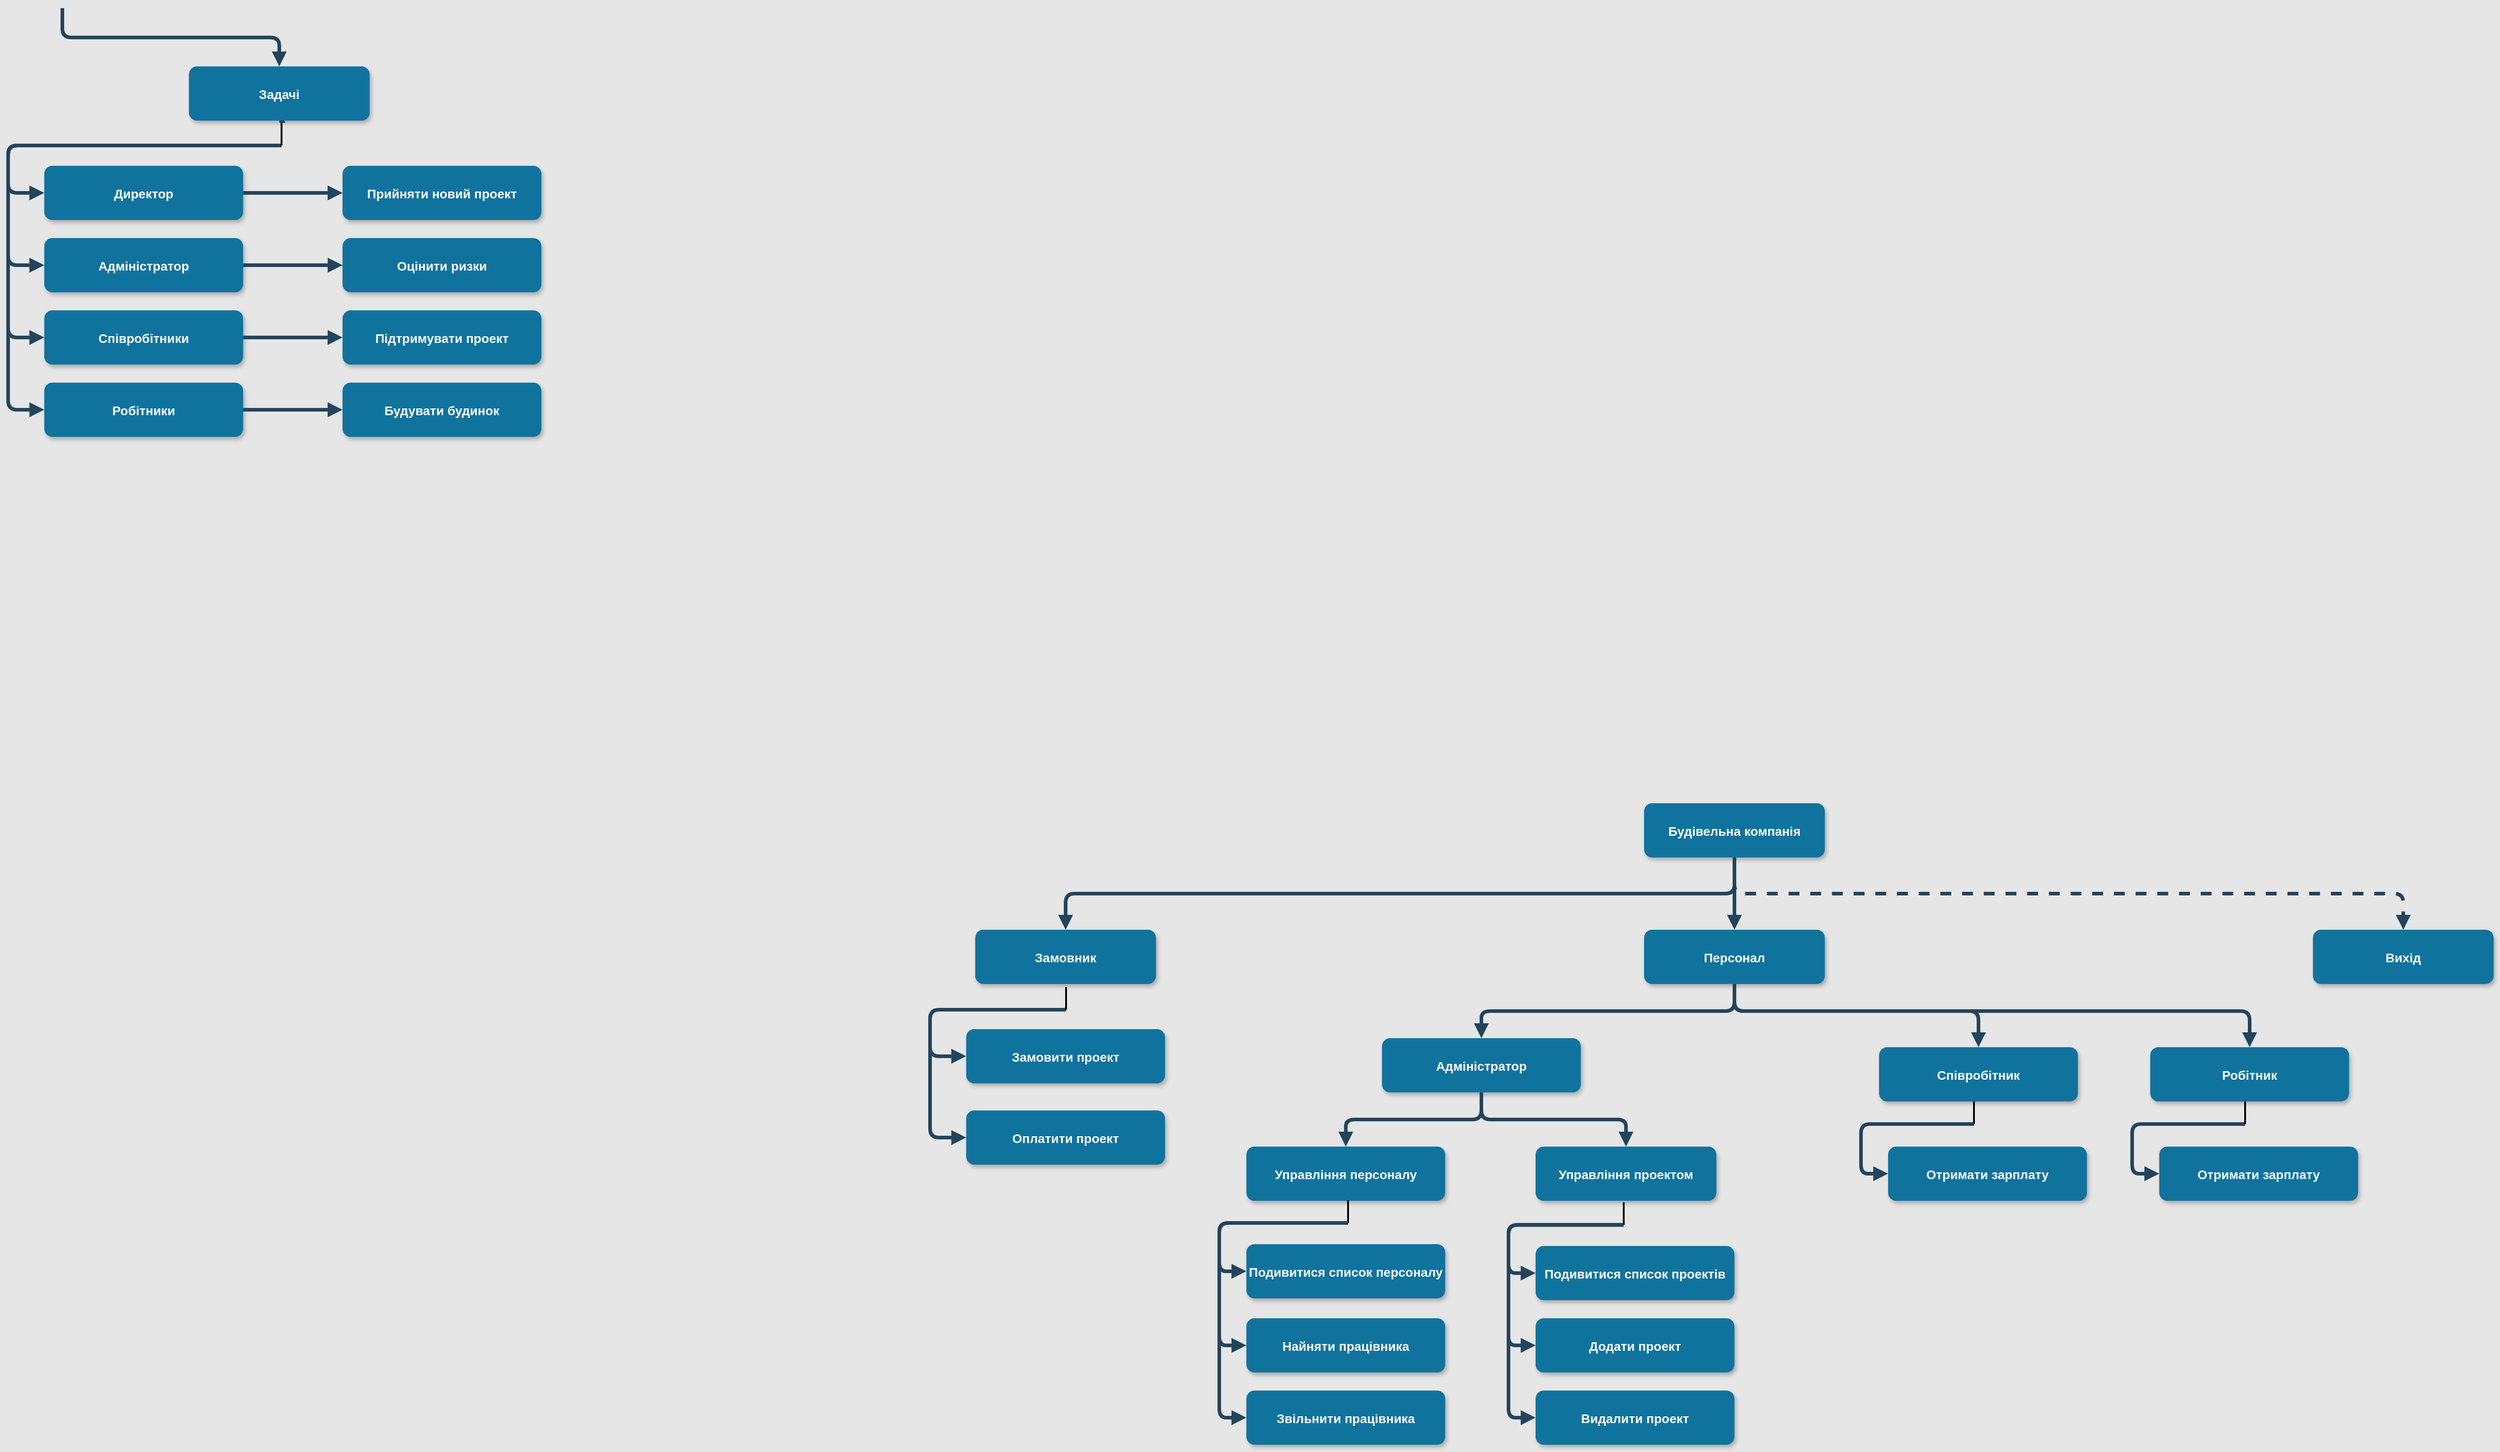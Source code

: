 <mxfile version="17.5.0" type="github" pages="3">
  <diagram name="Page-1" id="97916047-d0de-89f5-080d-49f4d83e522f">
    <mxGraphModel dx="3483.5" dy="2295.5" grid="1" gridSize="10" guides="0" tooltips="1" connect="1" arrows="1" fold="1" page="1" pageScale="1.5" pageWidth="1169" pageHeight="827" background="#E6E6E6" math="0" shadow="0">
      <root>
        <mxCell id="0" />
        <mxCell id="1" parent="0" />
        <mxCell id="2" value="Будівельна компанія" style="rounded=1;fillColor=#10739E;strokeColor=none;shadow=1;gradientColor=none;fontStyle=1;fontColor=#FFFFFF;fontSize=14;" parent="1" vertex="1">
          <mxGeometry x="250" y="90" width="200" height="60" as="geometry" />
        </mxCell>
        <mxCell id="5" value="Управління проектом" style="rounded=1;fillColor=#10739E;strokeColor=none;shadow=1;gradientColor=none;fontStyle=1;fontColor=#FFFFFF;fontSize=14;" parent="1" vertex="1">
          <mxGeometry x="130" y="470" width="200" height="60" as="geometry" />
        </mxCell>
        <mxCell id="7" value="Вихід" style="rounded=1;fillColor=#10739E;strokeColor=none;shadow=1;gradientColor=none;fontStyle=1;fontColor=#FFFFFF;fontSize=14;" parent="1" vertex="1">
          <mxGeometry x="990" y="230" width="200" height="60" as="geometry" />
        </mxCell>
        <mxCell id="30" value="" style="edgeStyle=elbowEdgeStyle;elbow=vertical;strokeWidth=4;endArrow=block;endFill=1;fontStyle=1;strokeColor=#23445D;exitX=0.5;exitY=1;exitDx=0;exitDy=0;entryX=0.5;entryY=0;entryDx=0;entryDy=0;" parent="1" source="3_1e2oPx1GptNMxZSMDV-56" target="5" edge="1">
          <mxGeometry x="-328" y="275.5" width="100" height="100" as="geometry">
            <mxPoint x="-328" y="375.5" as="sourcePoint" />
            <mxPoint x="-228" y="275.5" as="targetPoint" />
            <Array as="points">
              <mxPoint x="210" y="440" />
              <mxPoint x="220" y="430" />
              <mxPoint x="-170" y="390" />
              <mxPoint x="-660" y="420" />
            </Array>
          </mxGeometry>
        </mxCell>
        <mxCell id="33" value="" style="edgeStyle=elbowEdgeStyle;elbow=vertical;strokeWidth=4;endArrow=block;endFill=1;fontStyle=1;dashed=1;strokeColor=#23445D;entryX=0.5;entryY=0;entryDx=0;entryDy=0;exitX=0.5;exitY=1;exitDx=0;exitDy=0;" parent="1" source="2" target="7" edge="1">
          <mxGeometry x="-328" y="275.5" width="100" height="100" as="geometry">
            <mxPoint x="830" y="310" as="sourcePoint" />
            <mxPoint x="-228" y="275.5" as="targetPoint" />
            <Array as="points">
              <mxPoint x="680" y="190" />
              <mxPoint x="712" y="405.5" />
            </Array>
          </mxGeometry>
        </mxCell>
        <mxCell id="3_1e2oPx1GptNMxZSMDV-56" value="Адміністратор" style="rounded=1;fillColor=#10739E;strokeColor=none;shadow=1;gradientColor=none;fontStyle=1;fontColor=#FFFFFF;fontSize=14;" parent="1" vertex="1">
          <mxGeometry x="-40" y="350" width="220" height="60" as="geometry" />
        </mxCell>
        <mxCell id="3_1e2oPx1GptNMxZSMDV-57" value="" style="edgeStyle=elbowEdgeStyle;elbow=vertical;strokeWidth=4;endArrow=block;endFill=1;fontStyle=1;strokeColor=#23445D;exitX=0.5;exitY=1;exitDx=0;exitDy=0;" parent="1" source="9xeAysKE1CpivuY2GvId-34" target="3_1e2oPx1GptNMxZSMDV-56" edge="1">
          <mxGeometry x="-730" y="280" width="100" height="100" as="geometry">
            <mxPoint x="-420" y="330" as="sourcePoint" />
            <mxPoint x="-630" y="280" as="targetPoint" />
          </mxGeometry>
        </mxCell>
        <mxCell id="3_1e2oPx1GptNMxZSMDV-58" value="Управління персоналу" style="rounded=1;fillColor=#10739E;strokeColor=none;shadow=1;gradientColor=none;fontStyle=1;fontColor=#FFFFFF;fontSize=14;" parent="1" vertex="1">
          <mxGeometry x="-190" y="470" width="220" height="60" as="geometry" />
        </mxCell>
        <mxCell id="3_1e2oPx1GptNMxZSMDV-60" value="" style="edgeStyle=elbowEdgeStyle;elbow=vertical;strokeWidth=4;endArrow=block;endFill=1;fontStyle=1;strokeColor=#23445D;exitX=0.5;exitY=1;exitDx=0;exitDy=0;entryX=0.5;entryY=0;entryDx=0;entryDy=0;" parent="1" source="3_1e2oPx1GptNMxZSMDV-56" target="3_1e2oPx1GptNMxZSMDV-58" edge="1">
          <mxGeometry x="-1160" y="484.5" width="100" height="100" as="geometry">
            <mxPoint x="-8" y="580" as="sourcePoint" />
            <mxPoint x="-510" y="664.5" as="targetPoint" />
          </mxGeometry>
        </mxCell>
        <mxCell id="3_1e2oPx1GptNMxZSMDV-64" value="" style="edgeStyle=elbowEdgeStyle;elbow=vertical;strokeWidth=4;endArrow=block;endFill=1;fontStyle=1;strokeColor=#23445D;exitX=1;exitY=0.5;exitDx=0;exitDy=0;entryX=0;entryY=0.5;entryDx=0;entryDy=0;exitPerimeter=0;" parent="1" source="3_1e2oPx1GptNMxZSMDV-87" target="3_1e2oPx1GptNMxZSMDV-67" edge="1">
          <mxGeometry x="-780" y="369.5" width="100" height="100" as="geometry">
            <mxPoint x="60" y="405" as="sourcePoint" />
            <mxPoint x="-170" y="625" as="targetPoint" />
            <Array as="points">
              <mxPoint x="-220" y="660" />
              <mxPoint x="-210" y="630" />
              <mxPoint x="-230" y="565" />
              <mxPoint x="-440" y="585" />
            </Array>
          </mxGeometry>
        </mxCell>
        <mxCell id="3_1e2oPx1GptNMxZSMDV-67" value="Найняти працівника" style="rounded=1;fillColor=#10739E;strokeColor=none;shadow=1;gradientColor=none;fontStyle=1;fontColor=#FFFFFF;fontSize=14;" parent="1" vertex="1">
          <mxGeometry x="-190" y="660" width="220" height="60" as="geometry" />
        </mxCell>
        <mxCell id="3_1e2oPx1GptNMxZSMDV-68" value="" style="edgeStyle=elbowEdgeStyle;elbow=vertical;strokeWidth=4;endArrow=block;endFill=1;fontStyle=1;strokeColor=#23445D;entryX=0;entryY=0.5;entryDx=0;entryDy=0;exitX=1;exitY=0.5;exitDx=0;exitDy=0;exitPerimeter=0;" parent="1" source="3_1e2oPx1GptNMxZSMDV-87" target="3_1e2oPx1GptNMxZSMDV-69" edge="1">
          <mxGeometry x="-550" y="369.5" width="100" height="100" as="geometry">
            <mxPoint x="-260" y="615" as="sourcePoint" />
            <mxPoint x="60" y="625" as="targetPoint" />
            <Array as="points">
              <mxPoint x="-220" y="640" />
              <mxPoint x="-230" y="565" />
              <mxPoint x="-220" y="645" />
              <mxPoint x="-190" y="545" />
              <mxPoint x="-220" y="615" />
              <mxPoint x="-130" y="545" />
              <mxPoint x="-220" y="635" />
              <mxPoint x="120" y="545" />
              <mxPoint x="-210" y="585" />
            </Array>
          </mxGeometry>
        </mxCell>
        <mxCell id="3_1e2oPx1GptNMxZSMDV-69" value="Звільнити працівника" style="rounded=1;fillColor=#10739E;strokeColor=none;shadow=1;gradientColor=none;fontStyle=1;fontColor=#FFFFFF;fontSize=14;" parent="1" vertex="1">
          <mxGeometry x="-190" y="740" width="220" height="60" as="geometry" />
        </mxCell>
        <mxCell id="3_1e2oPx1GptNMxZSMDV-70" value="Співробітник" style="rounded=1;fillColor=#10739E;strokeColor=none;shadow=1;gradientColor=none;fontStyle=1;fontColor=#FFFFFF;fontSize=14;" parent="1" vertex="1">
          <mxGeometry x="510" y="360" width="220" height="60" as="geometry" />
        </mxCell>
        <mxCell id="3_1e2oPx1GptNMxZSMDV-71" value="" style="edgeStyle=elbowEdgeStyle;elbow=vertical;strokeWidth=4;endArrow=block;endFill=1;fontStyle=1;strokeColor=#23445D;entryX=0.5;entryY=0;entryDx=0;entryDy=0;exitX=0.5;exitY=1;exitDx=0;exitDy=0;" parent="1" source="9xeAysKE1CpivuY2GvId-34" target="3_1e2oPx1GptNMxZSMDV-70" edge="1">
          <mxGeometry x="-920" y="484.5" width="100" height="100" as="geometry">
            <mxPoint x="-140" y="500" as="sourcePoint" />
            <mxPoint x="-170" y="580" as="targetPoint" />
            <Array as="points">
              <mxPoint x="510" y="320" />
            </Array>
          </mxGeometry>
        </mxCell>
        <mxCell id="3_1e2oPx1GptNMxZSMDV-73" value="Отримати зарплату" style="rounded=1;fillColor=#10739E;strokeColor=none;shadow=1;gradientColor=none;fontStyle=1;fontColor=#FFFFFF;fontSize=14;" parent="1" vertex="1">
          <mxGeometry x="520" y="470" width="220" height="60" as="geometry" />
        </mxCell>
        <mxCell id="3_1e2oPx1GptNMxZSMDV-74" value="" style="edgeStyle=elbowEdgeStyle;elbow=vertical;strokeWidth=4;endArrow=block;endFill=1;fontStyle=1;strokeColor=#23445D;entryX=0;entryY=0.5;entryDx=0;entryDy=0;exitX=1;exitY=0.5;exitDx=0;exitDy=0;exitPerimeter=0;" parent="1" source="3_1e2oPx1GptNMxZSMDV-80" target="3_1e2oPx1GptNMxZSMDV-73" edge="1">
          <mxGeometry x="-140" y="394.5" width="100" height="100" as="geometry">
            <mxPoint x="440" y="550" as="sourcePoint" />
            <mxPoint x="510" y="574.5" as="targetPoint" />
            <Array as="points">
              <mxPoint x="490" y="660" />
              <mxPoint x="490" y="480" />
            </Array>
          </mxGeometry>
        </mxCell>
        <mxCell id="3_1e2oPx1GptNMxZSMDV-80" value="" style="line;strokeWidth=2;html=1;rotation=90;" parent="1" vertex="1">
          <mxGeometry x="602.5" y="427.5" width="25" height="10" as="geometry" />
        </mxCell>
        <mxCell id="3_1e2oPx1GptNMxZSMDV-87" value="" style="line;strokeWidth=2;html=1;rotation=90;" parent="1" vertex="1">
          <mxGeometry x="-90" y="532" width="25" height="20" as="geometry" />
        </mxCell>
        <mxCell id="3_1e2oPx1GptNMxZSMDV-94" value="" style="edgeStyle=elbowEdgeStyle;elbow=vertical;strokeWidth=4;endArrow=block;endFill=1;fontStyle=1;strokeColor=#23445D;exitX=1;exitY=0.5;exitDx=0;exitDy=0;entryX=0;entryY=0.5;entryDx=0;entryDy=0;exitPerimeter=0;" parent="1" source="3_1e2oPx1GptNMxZSMDV-98" target="3_1e2oPx1GptNMxZSMDV-95" edge="1">
          <mxGeometry x="-470" y="379.5" width="100" height="100" as="geometry">
            <mxPoint x="370" y="415" as="sourcePoint" />
            <mxPoint x="140" y="635" as="targetPoint" />
            <Array as="points">
              <mxPoint x="100" y="580" />
              <mxPoint x="80" y="575" />
              <mxPoint x="-130" y="595" />
            </Array>
          </mxGeometry>
        </mxCell>
        <mxCell id="3_1e2oPx1GptNMxZSMDV-95" value="Додати проект" style="rounded=1;fillColor=#10739E;strokeColor=none;shadow=1;gradientColor=none;fontStyle=1;fontColor=#FFFFFF;fontSize=14;" parent="1" vertex="1">
          <mxGeometry x="130" y="660" width="220" height="60" as="geometry" />
        </mxCell>
        <mxCell id="3_1e2oPx1GptNMxZSMDV-96" value="" style="edgeStyle=elbowEdgeStyle;elbow=vertical;strokeWidth=4;endArrow=block;endFill=1;fontStyle=1;strokeColor=#23445D;entryX=0;entryY=0.5;entryDx=0;entryDy=0;exitX=1;exitY=0.5;exitDx=0;exitDy=0;exitPerimeter=0;" parent="1" source="3_1e2oPx1GptNMxZSMDV-98" target="3_1e2oPx1GptNMxZSMDV-97" edge="1">
          <mxGeometry x="-240" y="379.5" width="100" height="100" as="geometry">
            <mxPoint x="50" y="625" as="sourcePoint" />
            <mxPoint x="370" y="635" as="targetPoint" />
            <Array as="points">
              <mxPoint x="100" y="630" />
              <mxPoint x="80" y="575" />
              <mxPoint x="90" y="655" />
              <mxPoint x="120" y="555" />
              <mxPoint x="90" y="625" />
              <mxPoint x="180" y="555" />
              <mxPoint x="90" y="645" />
              <mxPoint x="430" y="555" />
              <mxPoint x="100" y="595" />
            </Array>
          </mxGeometry>
        </mxCell>
        <mxCell id="3_1e2oPx1GptNMxZSMDV-97" value="Видалити проект" style="rounded=1;fillColor=#10739E;strokeColor=none;shadow=1;gradientColor=none;fontStyle=1;fontColor=#FFFFFF;fontSize=14;" parent="1" vertex="1">
          <mxGeometry x="130" y="740" width="220" height="60" as="geometry" />
        </mxCell>
        <mxCell id="3_1e2oPx1GptNMxZSMDV-98" value="" style="line;strokeWidth=2;html=1;rotation=90;" parent="1" vertex="1">
          <mxGeometry x="215" y="534.06" width="25.02" height="20" as="geometry" />
        </mxCell>
        <mxCell id="3_1e2oPx1GptNMxZSMDV-108" value="Задачі" style="rounded=1;fillColor=#10739E;strokeColor=none;shadow=1;gradientColor=none;fontStyle=1;fontColor=#FFFFFF;fontSize=14;" parent="1" vertex="1">
          <mxGeometry x="-1360" y="-725.5" width="200" height="60" as="geometry" />
        </mxCell>
        <mxCell id="3_1e2oPx1GptNMxZSMDV-109" value="" style="edgeStyle=elbowEdgeStyle;elbow=vertical;strokeWidth=4;endArrow=block;endFill=1;fontStyle=1;strokeColor=#23445D;exitX=0.5;exitY=1;exitDx=0;exitDy=0;" parent="1" target="3_1e2oPx1GptNMxZSMDV-108" edge="1">
          <mxGeometry x="-1708" y="-1055.5" width="100" height="100" as="geometry">
            <mxPoint x="-1500" y="-790" as="sourcePoint" />
            <mxPoint x="-1608" y="-1055.5" as="targetPoint" />
          </mxGeometry>
        </mxCell>
        <mxCell id="3_1e2oPx1GptNMxZSMDV-114" value="Директор" style="rounded=1;fillColor=#10739E;strokeColor=none;shadow=1;gradientColor=none;fontStyle=1;fontColor=#FFFFFF;fontSize=14;" parent="1" vertex="1">
          <mxGeometry x="-1520" y="-615.5" width="220" height="60" as="geometry" />
        </mxCell>
        <mxCell id="3_1e2oPx1GptNMxZSMDV-115" value="" style="edgeStyle=elbowEdgeStyle;elbow=vertical;strokeWidth=4;endArrow=block;endFill=1;fontStyle=1;strokeColor=#23445D;entryX=0;entryY=0.5;entryDx=0;entryDy=0;exitX=1;exitY=0.5;exitDx=0;exitDy=0;exitPerimeter=0;" parent="1" source="3_1e2oPx1GptNMxZSMDV-116" target="3_1e2oPx1GptNMxZSMDV-114" edge="1">
          <mxGeometry x="-2460" y="-478.5" width="100" height="100" as="geometry">
            <mxPoint x="-1880" y="-323" as="sourcePoint" />
            <mxPoint x="-1810" y="-298.5" as="targetPoint" />
            <Array as="points">
              <mxPoint x="-1560" y="-555.5" />
              <mxPoint x="-1480" y="-545.5" />
              <mxPoint x="-1830" y="-213" />
              <mxPoint x="-1830" y="-393" />
            </Array>
          </mxGeometry>
        </mxCell>
        <mxCell id="3_1e2oPx1GptNMxZSMDV-117" value="" style="edgeStyle=elbowEdgeStyle;elbow=vertical;strokeWidth=4;endArrow=block;endFill=1;fontStyle=1;strokeColor=#23445D;exitX=1;exitY=0.5;exitDx=0;exitDy=0;exitPerimeter=0;entryX=0;entryY=0.5;entryDx=0;entryDy=0;" parent="1" source="3_1e2oPx1GptNMxZSMDV-116" target="3_1e2oPx1GptNMxZSMDV-118" edge="1">
          <mxGeometry x="-2450" y="-468.5" width="100" height="100" as="geometry">
            <mxPoint x="-1640" y="-403" as="sourcePoint" />
            <mxPoint x="-1830" y="-213" as="targetPoint" />
            <Array as="points">
              <mxPoint x="-1560" y="-515.5" />
              <mxPoint x="-1440" y="-525.5" />
              <mxPoint x="-1830" y="-423" />
              <mxPoint x="-1820" y="-383" />
            </Array>
          </mxGeometry>
        </mxCell>
        <mxCell id="3_1e2oPx1GptNMxZSMDV-118" value="Адміністратор" style="rounded=1;fillColor=#10739E;strokeColor=none;shadow=1;gradientColor=none;fontStyle=1;fontColor=#FFFFFF;fontSize=14;" parent="1" vertex="1">
          <mxGeometry x="-1520" y="-535.5" width="220" height="60" as="geometry" />
        </mxCell>
        <mxCell id="3_1e2oPx1GptNMxZSMDV-119" value="Робітники" style="rounded=1;fillColor=#10739E;strokeColor=none;shadow=1;gradientColor=none;fontStyle=1;fontColor=#FFFFFF;fontSize=14;" parent="1" vertex="1">
          <mxGeometry x="-1520" y="-375.5" width="220" height="60" as="geometry" />
        </mxCell>
        <mxCell id="3_1e2oPx1GptNMxZSMDV-120" value="" style="edgeStyle=elbowEdgeStyle;elbow=vertical;strokeWidth=4;endArrow=block;endFill=1;fontStyle=1;strokeColor=#23445D;exitX=1;exitY=0.5;exitDx=0;exitDy=0;exitPerimeter=0;entryX=0;entryY=0.5;entryDx=0;entryDy=0;" parent="1" source="3_1e2oPx1GptNMxZSMDV-116" target="3_1e2oPx1GptNMxZSMDV-119" edge="1">
          <mxGeometry x="-2460" y="-223.5" width="100" height="100" as="geometry">
            <mxPoint x="-1715" y="-183" as="sourcePoint" />
            <mxPoint x="-1810" y="-103" as="targetPoint" />
            <Array as="points">
              <mxPoint x="-1560" y="-535.5" />
              <mxPoint x="-1510" y="-465.5" />
              <mxPoint x="-1830" y="-313" />
              <mxPoint x="-1790" y="-428" />
              <mxPoint x="-1830" y="-138" />
            </Array>
          </mxGeometry>
        </mxCell>
        <mxCell id="3_1e2oPx1GptNMxZSMDV-121" value="Співробітники" style="rounded=1;fillColor=#10739E;strokeColor=none;shadow=1;gradientColor=none;fontStyle=1;fontColor=#FFFFFF;fontSize=14;" parent="1" vertex="1">
          <mxGeometry x="-1520" y="-455.5" width="220" height="60" as="geometry" />
        </mxCell>
        <mxCell id="3_1e2oPx1GptNMxZSMDV-122" value="" style="edgeStyle=elbowEdgeStyle;elbow=vertical;strokeWidth=4;endArrow=block;endFill=1;fontStyle=1;strokeColor=#23445D;entryX=0;entryY=0.5;entryDx=0;entryDy=0;exitX=1;exitY=0.5;exitDx=0;exitDy=0;exitPerimeter=0;" parent="1" source="3_1e2oPx1GptNMxZSMDV-116" target="3_1e2oPx1GptNMxZSMDV-121" edge="1">
          <mxGeometry x="-2460" y="-148.5" width="100" height="100" as="geometry">
            <mxPoint x="-1715" y="-363" as="sourcePoint" />
            <mxPoint x="-1810" y="-28" as="targetPoint" />
            <Array as="points">
              <mxPoint x="-1560" y="-535.5" />
              <mxPoint x="-1500" y="-505.5" />
              <mxPoint x="-1830" y="-238" />
              <mxPoint x="-1790" y="-353" />
              <mxPoint x="-1830" y="-63" />
            </Array>
          </mxGeometry>
        </mxCell>
        <mxCell id="3_1e2oPx1GptNMxZSMDV-116" value="" style="line;strokeWidth=2;html=1;rotation=90;" parent="1" vertex="1">
          <mxGeometry x="-1270" y="-655.5" width="25" height="10" as="geometry" />
        </mxCell>
        <mxCell id="3_1e2oPx1GptNMxZSMDV-123" value="" style="edgeStyle=elbowEdgeStyle;elbow=vertical;strokeWidth=4;endArrow=none;endFill=1;fontStyle=1;strokeColor=#23445D;exitX=0.5;exitY=1;exitDx=0;exitDy=0;" parent="1" edge="1">
          <mxGeometry x="-2176" y="-1030" width="100" height="100" as="geometry">
            <mxPoint x="-1258" y="-665.5" as="sourcePoint" />
            <mxPoint x="-1255.5" y="-663" as="targetPoint" />
            <Array as="points" />
          </mxGeometry>
        </mxCell>
        <mxCell id="3_1e2oPx1GptNMxZSMDV-126" value="" style="edgeStyle=elbowEdgeStyle;elbow=vertical;strokeWidth=4;endArrow=block;endFill=1;fontStyle=1;strokeColor=#23445D;entryX=0;entryY=0.5;entryDx=0;entryDy=0;exitX=1;exitY=0.5;exitDx=0;exitDy=0;" parent="1" source="3_1e2oPx1GptNMxZSMDV-114" target="3_1e2oPx1GptNMxZSMDV-127" edge="1">
          <mxGeometry x="-1500" y="-901" width="100" height="100" as="geometry">
            <mxPoint x="-1300" y="-653.93" as="sourcePoint" />
            <mxPoint x="-890" y="-645.5" as="targetPoint" />
            <Array as="points">
              <mxPoint x="-1230" y="-585.5" />
              <mxPoint x="-1170" y="-625.5" />
              <mxPoint x="-1140" y="-725.5" />
              <mxPoint x="-1170" y="-655.5" />
              <mxPoint x="-1080" y="-725.5" />
              <mxPoint x="-1170" y="-635.5" />
              <mxPoint x="-830" y="-725.5" />
              <mxPoint x="-1160" y="-685.5" />
            </Array>
          </mxGeometry>
        </mxCell>
        <mxCell id="3_1e2oPx1GptNMxZSMDV-127" value="Прийняти новий проект" style="rounded=1;fillColor=#10739E;strokeColor=none;shadow=1;gradientColor=none;fontStyle=1;fontColor=#FFFFFF;fontSize=14;" parent="1" vertex="1">
          <mxGeometry x="-1190" y="-615.5" width="220" height="60" as="geometry" />
        </mxCell>
        <mxCell id="3_1e2oPx1GptNMxZSMDV-128" value="" style="edgeStyle=elbowEdgeStyle;elbow=vertical;strokeWidth=4;endArrow=block;endFill=1;fontStyle=1;strokeColor=#23445D;entryX=0;entryY=0.5;entryDx=0;entryDy=0;exitX=1;exitY=0.5;exitDx=0;exitDy=0;" parent="1" source="3_1e2oPx1GptNMxZSMDV-118" target="3_1e2oPx1GptNMxZSMDV-129" edge="1">
          <mxGeometry x="-1490" y="-821" width="100" height="100" as="geometry">
            <mxPoint x="-1300" y="-515.5" as="sourcePoint" />
            <mxPoint x="-880" y="-565.5" as="targetPoint" />
            <Array as="points">
              <mxPoint x="-1220" y="-505.5" />
              <mxPoint x="-1160" y="-545.5" />
              <mxPoint x="-1130" y="-645.5" />
              <mxPoint x="-1160" y="-575.5" />
              <mxPoint x="-1070" y="-645.5" />
              <mxPoint x="-1160" y="-555.5" />
              <mxPoint x="-820" y="-645.5" />
              <mxPoint x="-1150" y="-605.5" />
            </Array>
          </mxGeometry>
        </mxCell>
        <mxCell id="3_1e2oPx1GptNMxZSMDV-129" value="Оцінити ризки" style="rounded=1;fillColor=#10739E;strokeColor=none;shadow=1;gradientColor=none;fontStyle=1;fontColor=#FFFFFF;fontSize=14;" parent="1" vertex="1">
          <mxGeometry x="-1190" y="-535.5" width="220" height="60" as="geometry" />
        </mxCell>
        <mxCell id="3_1e2oPx1GptNMxZSMDV-132" value="" style="edgeStyle=elbowEdgeStyle;elbow=vertical;strokeWidth=4;endArrow=block;endFill=1;fontStyle=1;strokeColor=#23445D;entryX=0;entryY=0.5;entryDx=0;entryDy=0;exitX=1;exitY=0.5;exitDx=0;exitDy=0;" parent="1" source="3_1e2oPx1GptNMxZSMDV-121" target="3_1e2oPx1GptNMxZSMDV-133" edge="1">
          <mxGeometry x="-1500" y="-741" width="100" height="100" as="geometry">
            <mxPoint x="-1310" y="-425.5" as="sourcePoint" />
            <mxPoint x="-890" y="-485.5" as="targetPoint" />
            <Array as="points">
              <mxPoint x="-1230" y="-425.5" />
              <mxPoint x="-1170" y="-465.5" />
              <mxPoint x="-1140" y="-565.5" />
              <mxPoint x="-1170" y="-495.5" />
              <mxPoint x="-1080" y="-565.5" />
              <mxPoint x="-1170" y="-475.5" />
              <mxPoint x="-830" y="-565.5" />
              <mxPoint x="-1160" y="-525.5" />
            </Array>
          </mxGeometry>
        </mxCell>
        <mxCell id="3_1e2oPx1GptNMxZSMDV-133" value="Підтримувати проект" style="rounded=1;fillColor=#10739E;strokeColor=none;shadow=1;gradientColor=none;fontStyle=1;fontColor=#FFFFFF;fontSize=14;" parent="1" vertex="1">
          <mxGeometry x="-1190" y="-455.5" width="220" height="60" as="geometry" />
        </mxCell>
        <mxCell id="3_1e2oPx1GptNMxZSMDV-134" value="" style="edgeStyle=elbowEdgeStyle;elbow=vertical;strokeWidth=4;endArrow=block;endFill=1;fontStyle=1;strokeColor=#23445D;entryX=0;entryY=0.5;entryDx=0;entryDy=0;exitX=1;exitY=0.5;exitDx=0;exitDy=0;" parent="1" source="3_1e2oPx1GptNMxZSMDV-119" target="3_1e2oPx1GptNMxZSMDV-135" edge="1">
          <mxGeometry x="-1490" y="-661" width="100" height="100" as="geometry">
            <mxPoint x="-1290" y="-345.5" as="sourcePoint" />
            <mxPoint x="-880" y="-405.5" as="targetPoint" />
            <Array as="points">
              <mxPoint x="-1220" y="-345.5" />
              <mxPoint x="-1160" y="-385.5" />
              <mxPoint x="-1130" y="-485.5" />
              <mxPoint x="-1160" y="-415.5" />
              <mxPoint x="-1070" y="-485.5" />
              <mxPoint x="-1160" y="-395.5" />
              <mxPoint x="-820" y="-485.5" />
              <mxPoint x="-1150" y="-445.5" />
            </Array>
          </mxGeometry>
        </mxCell>
        <mxCell id="3_1e2oPx1GptNMxZSMDV-135" value="Будувати будинок" style="rounded=1;fillColor=#10739E;strokeColor=none;shadow=1;gradientColor=none;fontStyle=1;fontColor=#FFFFFF;fontSize=14;" parent="1" vertex="1">
          <mxGeometry x="-1190" y="-375.5" width="220" height="60" as="geometry" />
        </mxCell>
        <mxCell id="9xeAysKE1CpivuY2GvId-33" value="Замовник" style="rounded=1;fillColor=#10739E;strokeColor=none;shadow=1;gradientColor=none;fontStyle=1;fontColor=#FFFFFF;fontSize=14;" parent="1" vertex="1">
          <mxGeometry x="-490" y="230" width="200" height="60" as="geometry" />
        </mxCell>
        <mxCell id="9xeAysKE1CpivuY2GvId-34" value="Персонал" style="rounded=1;fillColor=#10739E;strokeColor=none;shadow=1;gradientColor=none;fontStyle=1;fontColor=#FFFFFF;fontSize=14;" parent="1" vertex="1">
          <mxGeometry x="250" y="230" width="200" height="60" as="geometry" />
        </mxCell>
        <mxCell id="9xeAysKE1CpivuY2GvId-35" value="" style="edgeStyle=elbowEdgeStyle;elbow=vertical;strokeWidth=4;endArrow=block;endFill=1;fontStyle=1;strokeColor=#23445D;exitX=0.5;exitY=1;exitDx=0;exitDy=0;entryX=0.5;entryY=0;entryDx=0;entryDy=0;" parent="1" source="2" target="9xeAysKE1CpivuY2GvId-33" edge="1">
          <mxGeometry x="-318" y="285.5" width="100" height="100" as="geometry">
            <mxPoint x="610" y="440" as="sourcePoint" />
            <mxPoint x="360" y="465.5" as="targetPoint" />
          </mxGeometry>
        </mxCell>
        <mxCell id="9xeAysKE1CpivuY2GvId-36" value="" style="edgeStyle=elbowEdgeStyle;elbow=vertical;strokeWidth=4;endArrow=block;endFill=1;fontStyle=1;strokeColor=#23445D;exitX=0.5;exitY=1;exitDx=0;exitDy=0;entryX=0.5;entryY=0;entryDx=0;entryDy=0;" parent="1" source="2" target="9xeAysKE1CpivuY2GvId-34" edge="1">
          <mxGeometry x="-308" y="295.5" width="100" height="100" as="geometry">
            <mxPoint x="360" y="160" as="sourcePoint" />
            <mxPoint x="-100" y="250" as="targetPoint" />
          </mxGeometry>
        </mxCell>
        <mxCell id="9xeAysKE1CpivuY2GvId-37" value="Замовити проект" style="rounded=1;fillColor=#10739E;strokeColor=none;shadow=1;gradientColor=none;fontStyle=1;fontColor=#FFFFFF;fontSize=14;" parent="1" vertex="1">
          <mxGeometry x="-500" y="340" width="220" height="60" as="geometry" />
        </mxCell>
        <mxCell id="9xeAysKE1CpivuY2GvId-38" value="" style="edgeStyle=elbowEdgeStyle;elbow=vertical;strokeWidth=4;endArrow=block;endFill=1;fontStyle=1;strokeColor=#23445D;entryX=0;entryY=0.5;entryDx=0;entryDy=0;exitX=1;exitY=0.5;exitDx=0;exitDy=0;exitPerimeter=0;" parent="1" source="9xeAysKE1CpivuY2GvId-41" target="9xeAysKE1CpivuY2GvId-37" edge="1">
          <mxGeometry x="-1340" y="414.5" width="100" height="100" as="geometry">
            <mxPoint x="-680" y="380" as="sourcePoint" />
            <mxPoint x="-630" y="510" as="targetPoint" />
            <Array as="points">
              <mxPoint x="-540" y="350" />
              <mxPoint x="-570" y="380" />
            </Array>
          </mxGeometry>
        </mxCell>
        <mxCell id="9xeAysKE1CpivuY2GvId-39" value="Оплатити проект" style="rounded=1;fillColor=#10739E;strokeColor=none;shadow=1;gradientColor=none;fontStyle=1;fontColor=#FFFFFF;fontSize=14;" parent="1" vertex="1">
          <mxGeometry x="-500" y="430" width="220" height="60" as="geometry" />
        </mxCell>
        <mxCell id="9xeAysKE1CpivuY2GvId-40" value="" style="edgeStyle=elbowEdgeStyle;elbow=vertical;strokeWidth=4;endArrow=block;endFill=1;fontStyle=1;strokeColor=#23445D;entryX=0;entryY=0.5;entryDx=0;entryDy=0;exitX=1;exitY=0.5;exitDx=0;exitDy=0;exitPerimeter=0;" parent="1" source="9xeAysKE1CpivuY2GvId-41" target="9xeAysKE1CpivuY2GvId-39" edge="1">
          <mxGeometry x="-940" y="304.5" width="100" height="100" as="geometry">
            <mxPoint x="-620" y="290" as="sourcePoint" />
            <mxPoint x="-90" y="280" as="targetPoint" />
            <Array as="points">
              <mxPoint x="-540" y="410" />
              <mxPoint x="-570" y="390" />
              <mxPoint x="-640" y="410" />
              <mxPoint x="-480" y="350" />
              <mxPoint x="-550" y="320" />
            </Array>
          </mxGeometry>
        </mxCell>
        <mxCell id="9xeAysKE1CpivuY2GvId-41" value="" style="line;strokeWidth=2;html=1;rotation=90;" parent="1" vertex="1">
          <mxGeometry x="-402" y="296" width="25" height="20" as="geometry" />
        </mxCell>
        <mxCell id="9xeAysKE1CpivuY2GvId-51" value="Подивитися список персоналу" style="rounded=1;fillColor=#10739E;strokeColor=none;shadow=1;gradientColor=none;fontStyle=1;fontColor=#FFFFFF;fontSize=14;" parent="1" vertex="1">
          <mxGeometry x="-190" y="578" width="220" height="60" as="geometry" />
        </mxCell>
        <mxCell id="9xeAysKE1CpivuY2GvId-53" value="Подивитися список проектів" style="rounded=1;fillColor=#10739E;strokeColor=none;shadow=1;gradientColor=none;fontStyle=1;fontColor=#FFFFFF;fontSize=14;" parent="1" vertex="1">
          <mxGeometry x="130" y="580" width="220" height="60" as="geometry" />
        </mxCell>
        <mxCell id="9xeAysKE1CpivuY2GvId-54" value="" style="edgeStyle=elbowEdgeStyle;elbow=vertical;strokeWidth=4;endArrow=block;endFill=1;fontStyle=1;strokeColor=#23445D;exitX=1;exitY=0.5;exitDx=0;exitDy=0;exitPerimeter=0;entryX=0;entryY=0.5;entryDx=0;entryDy=0;" parent="1" source="3_1e2oPx1GptNMxZSMDV-98" target="9xeAysKE1CpivuY2GvId-53" edge="1">
          <mxGeometry y="672.5" width="100" height="100" as="geometry">
            <mxPoint x="202.5" y="800" as="sourcePoint" />
            <mxPoint x="360" y="995.5" as="targetPoint" />
            <Array as="points">
              <mxPoint x="100" y="600" />
              <mxPoint x="50" y="835.5" />
              <mxPoint x="320" y="868" />
              <mxPoint x="330" y="948" />
              <mxPoint x="360" y="848" />
              <mxPoint x="330" y="918" />
              <mxPoint x="420" y="848" />
              <mxPoint x="330" y="938" />
              <mxPoint x="670" y="848" />
              <mxPoint x="340" y="888" />
            </Array>
          </mxGeometry>
        </mxCell>
        <mxCell id="9xeAysKE1CpivuY2GvId-55" value="" style="edgeStyle=elbowEdgeStyle;elbow=vertical;strokeWidth=4;endArrow=block;endFill=1;fontStyle=1;strokeColor=#23445D;entryX=0;entryY=0.5;entryDx=0;entryDy=0;exitX=1;exitY=0.5;exitDx=0;exitDy=0;exitPerimeter=0;" parent="1" source="3_1e2oPx1GptNMxZSMDV-87" target="9xeAysKE1CpivuY2GvId-51" edge="1">
          <mxGeometry x="-540" y="379.5" width="100" height="100" as="geometry">
            <mxPoint x="-290" y="560" as="sourcePoint" />
            <mxPoint x="-180" y="780" as="targetPoint" />
            <Array as="points">
              <mxPoint x="-220" y="580" />
              <mxPoint x="-220" y="575" />
              <mxPoint x="-210" y="655" />
              <mxPoint x="-180" y="555" />
              <mxPoint x="-210" y="625" />
              <mxPoint x="-120" y="555" />
              <mxPoint x="-210" y="645" />
              <mxPoint x="130" y="555" />
              <mxPoint x="-200" y="595" />
            </Array>
          </mxGeometry>
        </mxCell>
        <mxCell id="9xeAysKE1CpivuY2GvId-66" value="Робітник" style="rounded=1;fillColor=#10739E;strokeColor=none;shadow=1;gradientColor=none;fontStyle=1;fontColor=#FFFFFF;fontSize=14;" parent="1" vertex="1">
          <mxGeometry x="810" y="360" width="220" height="60" as="geometry" />
        </mxCell>
        <mxCell id="9xeAysKE1CpivuY2GvId-67" value="Отримати зарплату" style="rounded=1;fillColor=#10739E;strokeColor=none;shadow=1;gradientColor=none;fontStyle=1;fontColor=#FFFFFF;fontSize=14;" parent="1" vertex="1">
          <mxGeometry x="820" y="470" width="220" height="60" as="geometry" />
        </mxCell>
        <mxCell id="9xeAysKE1CpivuY2GvId-68" value="" style="edgeStyle=elbowEdgeStyle;elbow=vertical;strokeWidth=4;endArrow=block;endFill=1;fontStyle=1;strokeColor=#23445D;entryX=0;entryY=0.5;entryDx=0;entryDy=0;exitX=1;exitY=0.5;exitDx=0;exitDy=0;exitPerimeter=0;" parent="1" source="9xeAysKE1CpivuY2GvId-69" target="9xeAysKE1CpivuY2GvId-67" edge="1">
          <mxGeometry x="160" y="394.5" width="100" height="100" as="geometry">
            <mxPoint x="740" y="550" as="sourcePoint" />
            <mxPoint x="810" y="574.5" as="targetPoint" />
            <Array as="points">
              <mxPoint x="790" y="660" />
              <mxPoint x="790" y="480" />
            </Array>
          </mxGeometry>
        </mxCell>
        <mxCell id="9xeAysKE1CpivuY2GvId-69" value="" style="line;strokeWidth=2;html=1;rotation=90;" parent="1" vertex="1">
          <mxGeometry x="902.5" y="427.5" width="25" height="10" as="geometry" />
        </mxCell>
        <mxCell id="9xeAysKE1CpivuY2GvId-70" value="" style="edgeStyle=elbowEdgeStyle;elbow=vertical;strokeWidth=4;endArrow=block;endFill=1;fontStyle=1;strokeColor=#23445D;entryX=0.5;entryY=0;entryDx=0;entryDy=0;exitX=0.5;exitY=1;exitDx=0;exitDy=0;" parent="1" source="9xeAysKE1CpivuY2GvId-34" target="9xeAysKE1CpivuY2GvId-66" edge="1">
          <mxGeometry x="-640" y="464.5" width="100" height="100" as="geometry">
            <mxPoint x="630" y="270" as="sourcePoint" />
            <mxPoint x="880" y="440" as="targetPoint" />
            <Array as="points">
              <mxPoint x="650" y="320" />
              <mxPoint x="710" y="380" />
            </Array>
          </mxGeometry>
        </mxCell>
      </root>
    </mxGraphModel>
  </diagram>
  <diagram id="6iqU98kOdJHu1Y97LmQo" name="Page-2">
    <mxGraphModel dx="1038" dy="633" grid="1" gridSize="10" guides="1" tooltips="1" connect="1" arrows="1" fold="1" page="1" pageScale="1" pageWidth="1169" pageHeight="827" background="#ffffff" math="0" shadow="0">
      <root>
        <mxCell id="0" />
        <mxCell id="1" parent="0" />
        <mxCell id="941zQO647IFoR3ROYeWa-2" value="Адміністратор" style="shape=umlActor;verticalLabelPosition=bottom;verticalAlign=top;html=1;outlineConnect=0;fillColor=#bac8d3;strokeColor=#23445d;rounded=1;" parent="1" vertex="1">
          <mxGeometry x="70" y="340" width="50" height="90" as="geometry" />
        </mxCell>
        <mxCell id="YLFUS85U2iEoud7kKDke-1" value="" style="edgeStyle=elbowEdgeStyle;elbow=vertical;strokeWidth=4;endArrow=block;endFill=1;fontStyle=1;strokeColor=#23445D;exitX=1;exitY=0.5;exitDx=0;exitDy=0;exitPerimeter=0;entryX=0;entryY=0.5;entryDx=0;entryDy=0;rounded=1;" parent="1" source="YLFUS85U2iEoud7kKDke-8" target="GCUnTFRCWOVy6Oiy0jos-1" edge="1">
          <mxGeometry x="-380" y="170" width="100" height="100" as="geometry">
            <mxPoint x="220" y="540" as="sourcePoint" />
            <mxPoint x="310" y="220" as="targetPoint" />
            <Array as="points">
              <mxPoint x="270" y="220" />
            </Array>
          </mxGeometry>
        </mxCell>
        <mxCell id="YLFUS85U2iEoud7kKDke-8" value="" style="line;strokeWidth=2;html=1;rounded=1;" parent="1" vertex="1">
          <mxGeometry x="120" y="380" width="80" height="10" as="geometry" />
        </mxCell>
        <mxCell id="GCUnTFRCWOVy6Oiy0jos-1" value="Назва компанії" style="rounded=1;fillColor=#10739E;strokeColor=none;shadow=1;gradientColor=none;fontStyle=1;fontColor=#FFFFFF;fontSize=14;" parent="1" vertex="1">
          <mxGeometry x="230" y="190" width="200" height="60" as="geometry" />
        </mxCell>
        <mxCell id="GCUnTFRCWOVy6Oiy0jos-3" value="" style="edgeStyle=elbowEdgeStyle;elbow=vertical;strokeWidth=4;endArrow=block;endFill=1;fontStyle=1;strokeColor=#23445D;entryX=0;entryY=0.5;entryDx=0;entryDy=0;exitX=1;exitY=0.5;exitDx=0;exitDy=0;exitPerimeter=0;rounded=1;" parent="1" source="YLFUS85U2iEoud7kKDke-8" target="GCUnTFRCWOVy6Oiy0jos-4" edge="1">
          <mxGeometry x="-380" y="255" width="100" height="100" as="geometry">
            <mxPoint x="200" y="440" as="sourcePoint" />
            <mxPoint x="310" y="305" as="targetPoint" />
            <Array as="points">
              <mxPoint x="270" y="305" />
            </Array>
          </mxGeometry>
        </mxCell>
        <mxCell id="GCUnTFRCWOVy6Oiy0jos-4" value="Задачі" style="rounded=1;fillColor=#10739E;strokeColor=none;shadow=1;gradientColor=none;fontStyle=1;fontColor=#FFFFFF;fontSize=14;" parent="1" vertex="1">
          <mxGeometry x="230" y="275" width="200" height="60" as="geometry" />
        </mxCell>
        <mxCell id="GCUnTFRCWOVy6Oiy0jos-5" value="" style="edgeStyle=elbowEdgeStyle;elbow=vertical;strokeWidth=4;endArrow=block;endFill=1;fontStyle=1;strokeColor=#23445D;exitX=1;exitY=0.5;exitDx=0;exitDy=0;exitPerimeter=0;entryX=0;entryY=0.5;entryDx=0;entryDy=0;rounded=1;" parent="1" source="YLFUS85U2iEoud7kKDke-8" target="GCUnTFRCWOVy6Oiy0jos-6" edge="1">
          <mxGeometry x="-360" y="360" width="100" height="100" as="geometry">
            <mxPoint x="260" y="635" as="sourcePoint" />
            <mxPoint x="330" y="410" as="targetPoint" />
            <Array as="points">
              <mxPoint x="260" y="390" />
              <mxPoint x="260" y="370" />
            </Array>
          </mxGeometry>
        </mxCell>
        <mxCell id="GCUnTFRCWOVy6Oiy0jos-6" value="Персонал" style="rounded=1;fillColor=#10739E;strokeColor=none;shadow=1;gradientColor=none;fontStyle=1;fontColor=#FFFFFF;fontSize=14;" parent="1" vertex="1">
          <mxGeometry x="230" y="359" width="200" height="60" as="geometry" />
        </mxCell>
        <mxCell id="GCUnTFRCWOVy6Oiy0jos-7" value="" style="edgeStyle=elbowEdgeStyle;elbow=vertical;strokeWidth=4;endArrow=block;endFill=1;fontStyle=1;strokeColor=#23445D;entryX=0;entryY=0.5;entryDx=0;entryDy=0;exitX=1;exitY=0.5;exitDx=0;exitDy=0;exitPerimeter=0;rounded=1;" parent="1" source="YLFUS85U2iEoud7kKDke-8" target="GCUnTFRCWOVy6Oiy0jos-8" edge="1">
          <mxGeometry x="-380" y="430" width="100" height="100" as="geometry">
            <mxPoint x="240" y="440" as="sourcePoint" />
            <mxPoint x="310" y="480" as="targetPoint" />
            <Array as="points">
              <mxPoint x="270" y="480" />
            </Array>
          </mxGeometry>
        </mxCell>
        <mxCell id="GCUnTFRCWOVy6Oiy0jos-8" value="Бухгалтерія" style="rounded=1;fillColor=#10739E;strokeColor=none;shadow=1;gradientColor=none;fontStyle=1;fontColor=#FFFFFF;fontSize=14;" parent="1" vertex="1">
          <mxGeometry x="230" y="450" width="200" height="60" as="geometry" />
        </mxCell>
        <mxCell id="GCUnTFRCWOVy6Oiy0jos-9" value="" style="edgeStyle=elbowEdgeStyle;elbow=vertical;strokeWidth=4;endArrow=block;endFill=1;fontStyle=1;strokeColor=#23445D;exitX=1;exitY=0.5;exitDx=0;exitDy=0;exitPerimeter=0;entryX=0;entryY=0.5;entryDx=0;entryDy=0;" parent="1" source="YLFUS85U2iEoud7kKDke-8" target="GCUnTFRCWOVy6Oiy0jos-10" edge="1">
          <mxGeometry x="-380" y="520" width="100" height="100" as="geometry">
            <mxPoint x="240" y="795" as="sourcePoint" />
            <mxPoint x="310" y="570" as="targetPoint" />
            <Array as="points">
              <mxPoint x="270" y="570" />
            </Array>
          </mxGeometry>
        </mxCell>
        <mxCell id="GCUnTFRCWOVy6Oiy0jos-10" value="Розташування" style="rounded=1;fillColor=#10739E;strokeColor=none;shadow=1;gradientColor=none;fontStyle=1;fontColor=#FFFFFF;fontSize=14;" parent="1" vertex="1">
          <mxGeometry x="230" y="540" width="200" height="60" as="geometry" />
        </mxCell>
        <mxCell id="GCUnTFRCWOVy6Oiy0jos-11" value="Клієнт" style="shape=umlActor;verticalLabelPosition=bottom;verticalAlign=top;html=1;outlineConnect=0;fillColor=#bac8d3;strokeColor=#23445d;rounded=1;" parent="1" vertex="1">
          <mxGeometry x="850" y="340" width="50" height="90" as="geometry" />
        </mxCell>
        <mxCell id="GCUnTFRCWOVy6Oiy0jos-13" value="" style="edgeStyle=elbowEdgeStyle;elbow=vertical;strokeWidth=4;endArrow=block;endFill=1;fontStyle=1;strokeColor=#23445D;exitX=0;exitY=0.5;exitDx=0;exitDy=0;exitPerimeter=0;entryX=1;entryY=0.5;entryDx=0;entryDy=0;rounded=1;" parent="1" source="GCUnTFRCWOVy6Oiy0jos-14" target="GCUnTFRCWOVy6Oiy0jos-15" edge="1">
          <mxGeometry x="-110" y="170" width="100" height="100" as="geometry">
            <mxPoint x="490" y="540" as="sourcePoint" />
            <mxPoint x="580" y="220" as="targetPoint" />
            <Array as="points">
              <mxPoint x="540" y="220" />
            </Array>
          </mxGeometry>
        </mxCell>
        <mxCell id="GCUnTFRCWOVy6Oiy0jos-14" value="" style="line;strokeWidth=2;html=1;rounded=1;" parent="1" vertex="1">
          <mxGeometry x="750" y="384" width="80" height="10" as="geometry" />
        </mxCell>
        <mxCell id="GCUnTFRCWOVy6Oiy0jos-15" value="Додаткові послуги" style="rounded=1;fillColor=#10739E;strokeColor=none;shadow=1;gradientColor=none;fontStyle=1;fontColor=#FFFFFF;fontSize=14;" parent="1" vertex="1">
          <mxGeometry x="500" y="190" width="200" height="60" as="geometry" />
        </mxCell>
        <mxCell id="GCUnTFRCWOVy6Oiy0jos-16" value="" style="edgeStyle=elbowEdgeStyle;elbow=vertical;strokeWidth=4;endArrow=block;endFill=1;fontStyle=1;strokeColor=#23445D;entryX=1;entryY=0.5;entryDx=0;entryDy=0;exitX=0;exitY=0.5;exitDx=0;exitDy=0;exitPerimeter=0;rounded=1;" parent="1" source="GCUnTFRCWOVy6Oiy0jos-14" target="GCUnTFRCWOVy6Oiy0jos-17" edge="1">
          <mxGeometry x="-110" y="255" width="100" height="100" as="geometry">
            <mxPoint x="470" y="440" as="sourcePoint" />
            <mxPoint x="580" y="305" as="targetPoint" />
            <Array as="points">
              <mxPoint x="540" y="305" />
            </Array>
          </mxGeometry>
        </mxCell>
        <mxCell id="GCUnTFRCWOVy6Oiy0jos-17" value="Замовлення" style="rounded=1;fillColor=#10739E;strokeColor=none;shadow=1;gradientColor=none;fontStyle=1;fontColor=#FFFFFF;fontSize=14;" parent="1" vertex="1">
          <mxGeometry x="500" y="275" width="200" height="60" as="geometry" />
        </mxCell>
        <mxCell id="GCUnTFRCWOVy6Oiy0jos-18" value="" style="edgeStyle=elbowEdgeStyle;elbow=vertical;strokeWidth=4;endArrow=block;endFill=1;fontStyle=1;strokeColor=#23445D;entryX=1;entryY=0.5;entryDx=0;entryDy=0;rounded=1;exitX=0;exitY=0.5;exitDx=0;exitDy=0;exitPerimeter=0;" parent="1" source="GCUnTFRCWOVy6Oiy0jos-14" target="GCUnTFRCWOVy6Oiy0jos-19" edge="1">
          <mxGeometry x="-90" y="360" width="100" height="100" as="geometry">
            <mxPoint x="750" y="420" as="sourcePoint" />
            <mxPoint x="600" y="410" as="targetPoint" />
            <Array as="points">
              <mxPoint x="530" y="390" />
              <mxPoint x="530" y="370" />
            </Array>
          </mxGeometry>
        </mxCell>
        <mxCell id="GCUnTFRCWOVy6Oiy0jos-19" value="Вибір проекту" style="rounded=1;fillColor=#10739E;strokeColor=none;shadow=1;gradientColor=none;fontStyle=1;fontColor=#FFFFFF;fontSize=14;" parent="1" vertex="1">
          <mxGeometry x="500" y="359" width="200" height="60" as="geometry" />
        </mxCell>
        <mxCell id="GCUnTFRCWOVy6Oiy0jos-20" value="" style="edgeStyle=elbowEdgeStyle;elbow=vertical;strokeWidth=4;endArrow=block;endFill=1;fontStyle=1;strokeColor=#23445D;entryX=1;entryY=0.5;entryDx=0;entryDy=0;exitX=0;exitY=0.5;exitDx=0;exitDy=0;exitPerimeter=0;rounded=1;" parent="1" source="GCUnTFRCWOVy6Oiy0jos-14" target="GCUnTFRCWOVy6Oiy0jos-21" edge="1">
          <mxGeometry x="-110" y="430" width="100" height="100" as="geometry">
            <mxPoint x="510" y="440" as="sourcePoint" />
            <mxPoint x="580" y="480" as="targetPoint" />
            <Array as="points">
              <mxPoint x="540" y="480" />
            </Array>
          </mxGeometry>
        </mxCell>
        <mxCell id="GCUnTFRCWOVy6Oiy0jos-21" value="Оплата" style="rounded=1;fillColor=#10739E;strokeColor=none;shadow=1;gradientColor=none;fontStyle=1;fontColor=#FFFFFF;fontSize=14;" parent="1" vertex="1">
          <mxGeometry x="500" y="450" width="200" height="60" as="geometry" />
        </mxCell>
        <mxCell id="GCUnTFRCWOVy6Oiy0jos-22" value="" style="edgeStyle=elbowEdgeStyle;elbow=vertical;strokeWidth=4;endArrow=block;endFill=1;fontStyle=1;strokeColor=#23445D;exitX=0;exitY=0.5;exitDx=0;exitDy=0;exitPerimeter=0;entryX=1;entryY=0.5;entryDx=0;entryDy=0;" parent="1" source="GCUnTFRCWOVy6Oiy0jos-14" target="GCUnTFRCWOVy6Oiy0jos-23" edge="1">
          <mxGeometry x="-110" y="520" width="100" height="100" as="geometry">
            <mxPoint x="510" y="795" as="sourcePoint" />
            <mxPoint x="580" y="570" as="targetPoint" />
            <Array as="points">
              <mxPoint x="540" y="570" />
            </Array>
          </mxGeometry>
        </mxCell>
        <mxCell id="GCUnTFRCWOVy6Oiy0jos-23" value="Розташування" style="rounded=1;fillColor=#10739E;strokeColor=none;shadow=1;gradientColor=none;fontStyle=1;fontColor=#FFFFFF;fontSize=14;" parent="1" vertex="1">
          <mxGeometry x="500" y="540" width="200" height="60" as="geometry" />
        </mxCell>
      </root>
    </mxGraphModel>
  </diagram>
  <diagram id="VigdGG3WrWbVrSKEtvhO" name="Page-3">
    <mxGraphModel dx="1221" dy="745" grid="1" gridSize="10" guides="1" tooltips="1" connect="1" arrows="1" fold="1" page="1" pageScale="1" pageWidth="1169" pageHeight="827" math="0" shadow="0">
      <root>
        <mxCell id="0" />
        <mxCell id="1" parent="0" />
        <mxCell id="J0LqPZk_KkszZp6k5PQe-1" value="Delete" style="swimlane;" vertex="1" parent="1">
          <mxGeometry x="160" y="150" width="160" height="140" as="geometry" />
        </mxCell>
        <mxCell id="N71WeqJBAB1NQr_R9tgp-1" value="&lt;div&gt;int CountLinesInFile();&lt;/div&gt;&lt;div&gt;&lt;span&gt;	&lt;/span&gt;int GetStringsFromFileS();&lt;/div&gt;&lt;div&gt;&lt;span&gt;	&lt;/span&gt;bool SetStringsToFileS();&lt;/div&gt;&lt;div&gt;&lt;span&gt;	&lt;/span&gt;int FindPosition();&lt;/div&gt;&lt;div&gt;&lt;span&gt;	&lt;/span&gt;bool DeleteObject();&lt;/div&gt;" style="text;html=1;align=center;verticalAlign=middle;resizable=0;points=[];autosize=1;strokeColor=none;fillColor=none;" vertex="1" parent="J0LqPZk_KkszZp6k5PQe-1">
          <mxGeometry x="5" y="40" width="150" height="80" as="geometry" />
        </mxCell>
        <mxCell id="N71WeqJBAB1NQr_R9tgp-3" value="Human" style="swimlane;" vertex="1" parent="1">
          <mxGeometry x="400" y="120" width="160" height="170" as="geometry" />
        </mxCell>
        <mxCell id="N71WeqJBAB1NQr_R9tgp-4" value="&lt;div&gt;string name;&lt;/div&gt;&lt;div&gt;&lt;span&gt;	&lt;/span&gt;string secondname;&lt;/div&gt;&lt;div&gt;&lt;span&gt;	&lt;/span&gt;int age;&lt;/div&gt;&lt;div&gt;&lt;span&gt;	&lt;/span&gt;void SetName();&lt;/div&gt;&lt;div&gt;&lt;span&gt;	&lt;/span&gt;string GetName();&lt;/div&gt;&lt;div&gt;&lt;span&gt;	&lt;/span&gt;void SetSecondName();&lt;/div&gt;&lt;div&gt;&lt;span&gt;	&lt;/span&gt;string GetSecondName();&lt;/div&gt;&lt;div&gt;&lt;span&gt;	&lt;/span&gt;void SetAge();&lt;/div&gt;&lt;div&gt;&lt;span&gt;	&lt;/span&gt;int GetAge();&lt;/div&gt;" style="text;html=1;align=center;verticalAlign=middle;resizable=0;points=[];autosize=1;strokeColor=none;fillColor=none;" vertex="1" parent="N71WeqJBAB1NQr_R9tgp-3">
          <mxGeometry x="5" y="30" width="150" height="130" as="geometry" />
        </mxCell>
        <mxCell id="N71WeqJBAB1NQr_R9tgp-5" value="PersonnelManagement" style="swimlane;" vertex="1" parent="1">
          <mxGeometry x="440" y="390" width="160" height="140" as="geometry" />
        </mxCell>
        <mxCell id="N71WeqJBAB1NQr_R9tgp-6" value="&lt;div&gt;void deleteEmployee();&lt;/div&gt;&lt;div&gt;&lt;span&gt;	&lt;/span&gt;void deleteWorkers();&lt;/div&gt;&lt;div&gt;void checkList();&lt;/div&gt;&lt;div&gt;void&amp;nbsp;hireEmployee();&lt;/div&gt;&lt;div&gt;void&amp;nbsp;hireWorkers();&lt;br&gt;&lt;/div&gt;&lt;div&gt;&lt;br&gt;&lt;/div&gt;" style="text;html=1;align=center;verticalAlign=middle;resizable=0;points=[];autosize=1;strokeColor=none;fillColor=none;" vertex="1" parent="N71WeqJBAB1NQr_R9tgp-5">
          <mxGeometry x="10" y="40" width="140" height="90" as="geometry" />
        </mxCell>
        <mxCell id="A4hUL3w1cSwbIsLvHVvT-1" value="PersonnelProject" style="swimlane;" vertex="1" parent="1">
          <mxGeometry x="200" y="390" width="160" height="140" as="geometry" />
        </mxCell>
        <mxCell id="A4hUL3w1cSwbIsLvHVvT-2" value="&lt;div&gt;void deleteProject();&lt;/div&gt;&lt;div&gt;void checkList();&lt;/div&gt;&lt;div&gt;void addProject();&lt;/div&gt;&lt;div&gt;&lt;br&gt;&lt;/div&gt;" style="text;html=1;align=center;verticalAlign=middle;resizable=0;points=[];autosize=1;strokeColor=none;fillColor=none;" vertex="1" parent="A4hUL3w1cSwbIsLvHVvT-1">
          <mxGeometry x="20" y="55" width="120" height="60" as="geometry" />
        </mxCell>
        <mxCell id="HOpShH3RW2m9NWCh57hH-1" value="Worker" style="swimlane;" vertex="1" parent="1">
          <mxGeometry x="680" y="290" width="160" height="70" as="geometry" />
        </mxCell>
        <mxCell id="HOpShH3RW2m9NWCh57hH-2" value="&lt;div&gt;void getSalary();&lt;/div&gt;&lt;div&gt;&lt;br&gt;&lt;/div&gt;" style="text;html=1;align=center;verticalAlign=middle;resizable=0;points=[];autosize=1;strokeColor=none;fillColor=none;" vertex="1" parent="HOpShH3RW2m9NWCh57hH-1">
          <mxGeometry x="30" y="41" width="100" height="30" as="geometry" />
        </mxCell>
        <mxCell id="a23ct9Ab5RTuRtmo0ehQ-1" value="Employee" style="swimlane;" vertex="1" parent="1">
          <mxGeometry x="680" y="170" width="160" height="70" as="geometry" />
        </mxCell>
        <mxCell id="a23ct9Ab5RTuRtmo0ehQ-2" value="&lt;div&gt;void getSalary();&lt;/div&gt;&lt;div&gt;&lt;br&gt;&lt;/div&gt;" style="text;html=1;align=center;verticalAlign=middle;resizable=0;points=[];autosize=1;strokeColor=none;fillColor=none;" vertex="1" parent="a23ct9Ab5RTuRtmo0ehQ-1">
          <mxGeometry x="30" y="40" width="100" height="30" as="geometry" />
        </mxCell>
        <mxCell id="a23ct9Ab5RTuRtmo0ehQ-4" value="" style="endArrow=diamondThin;endFill=1;endSize=14;html=1;rounded=0;startArrow=none;" edge="1" parent="1" source="a23ct9Ab5RTuRtmo0ehQ-24">
          <mxGeometry width="160" relative="1" as="geometry">
            <mxPoint x="120" y="600" as="sourcePoint" />
            <mxPoint x="280" y="600" as="targetPoint" />
          </mxGeometry>
        </mxCell>
        <mxCell id="a23ct9Ab5RTuRtmo0ehQ-6" value="" style="edgeStyle=elbowEdgeStyle;elbow=horizontal;endArrow=classic;html=1;rounded=0;endSize=14;startArrow=none;" edge="1" parent="1" source="a23ct9Ab5RTuRtmo0ehQ-7">
          <mxGeometry width="50" height="50" relative="1" as="geometry">
            <mxPoint x="370" y="600" as="sourcePoint" />
            <mxPoint x="460" y="600" as="targetPoint" />
          </mxGeometry>
        </mxCell>
        <mxCell id="a23ct9Ab5RTuRtmo0ehQ-14" value="" style="endArrow=classic;html=1;rounded=0;endSize=14;exitX=1;exitY=0.5;exitDx=0;exitDy=0;entryX=0;entryY=0.5;entryDx=0;entryDy=0;" edge="1" parent="1" source="N71WeqJBAB1NQr_R9tgp-3" target="a23ct9Ab5RTuRtmo0ehQ-1">
          <mxGeometry width="50" height="50" relative="1" as="geometry">
            <mxPoint x="420" y="350" as="sourcePoint" />
            <mxPoint x="470" y="300" as="targetPoint" />
          </mxGeometry>
        </mxCell>
        <mxCell id="a23ct9Ab5RTuRtmo0ehQ-15" value="" style="endArrow=classic;html=1;rounded=0;endSize=14;exitX=1;exitY=0.5;exitDx=0;exitDy=0;entryX=0;entryY=0.5;entryDx=0;entryDy=0;" edge="1" parent="1" source="N71WeqJBAB1NQr_R9tgp-3" target="HOpShH3RW2m9NWCh57hH-1">
          <mxGeometry width="50" height="50" relative="1" as="geometry">
            <mxPoint x="510" y="290" as="sourcePoint" />
            <mxPoint x="690" y="305" as="targetPoint" />
          </mxGeometry>
        </mxCell>
        <mxCell id="a23ct9Ab5RTuRtmo0ehQ-16" value="" style="endArrow=diamondThin;endFill=1;endSize=14;html=1;rounded=0;exitX=0.5;exitY=0;exitDx=0;exitDy=0;entryX=0.5;entryY=1;entryDx=0;entryDy=0;" edge="1" parent="1" source="N71WeqJBAB1NQr_R9tgp-5" target="J0LqPZk_KkszZp6k5PQe-1">
          <mxGeometry width="160" relative="1" as="geometry">
            <mxPoint x="30" y="380" as="sourcePoint" />
            <mxPoint x="270" y="320" as="targetPoint" />
          </mxGeometry>
        </mxCell>
        <mxCell id="a23ct9Ab5RTuRtmo0ehQ-17" value="" style="endArrow=diamondThin;endFill=1;endSize=14;html=1;rounded=0;exitX=0.5;exitY=0;exitDx=0;exitDy=0;entryX=0.5;entryY=1;entryDx=0;entryDy=0;" edge="1" parent="1" source="A4hUL3w1cSwbIsLvHVvT-1" target="J0LqPZk_KkszZp6k5PQe-1">
          <mxGeometry width="160" relative="1" as="geometry">
            <mxPoint x="250" y="390" as="sourcePoint" />
            <mxPoint x="250" y="300" as="targetPoint" />
          </mxGeometry>
        </mxCell>
        <mxCell id="a23ct9Ab5RTuRtmo0ehQ-19" value="" style="endArrow=classic;html=1;rounded=0;endSize=14;exitX=0.5;exitY=0;exitDx=0;exitDy=0;entryX=0;entryY=1;entryDx=0;entryDy=0;" edge="1" parent="1" source="N71WeqJBAB1NQr_R9tgp-5" target="a23ct9Ab5RTuRtmo0ehQ-1">
          <mxGeometry width="50" height="50" relative="1" as="geometry">
            <mxPoint x="550" y="280" as="sourcePoint" />
            <mxPoint x="760" y="250" as="targetPoint" />
          </mxGeometry>
        </mxCell>
        <mxCell id="a23ct9Ab5RTuRtmo0ehQ-21" value="" style="endArrow=classic;html=1;rounded=0;endSize=14;exitX=0.5;exitY=0;exitDx=0;exitDy=0;entryX=0;entryY=0.75;entryDx=0;entryDy=0;" edge="1" parent="1" source="N71WeqJBAB1NQr_R9tgp-5" target="HOpShH3RW2m9NWCh57hH-1">
          <mxGeometry width="50" height="50" relative="1" as="geometry">
            <mxPoint x="530" y="400" as="sourcePoint" />
            <mxPoint x="690" y="250" as="targetPoint" />
          </mxGeometry>
        </mxCell>
        <mxCell id="a23ct9Ab5RTuRtmo0ehQ-7" value="Наслідування" style="text;html=1;resizable=0;autosize=1;align=center;verticalAlign=middle;points=[];fillColor=none;strokeColor=none;rounded=0;" vertex="1" parent="1">
          <mxGeometry x="340" y="590" width="90" height="20" as="geometry" />
        </mxCell>
        <mxCell id="a23ct9Ab5RTuRtmo0ehQ-22" value="" style="edgeStyle=elbowEdgeStyle;elbow=horizontal;endArrow=none;html=1;rounded=0;endSize=14;" edge="1" parent="1" target="a23ct9Ab5RTuRtmo0ehQ-7">
          <mxGeometry width="50" height="50" relative="1" as="geometry">
            <mxPoint x="320" y="600" as="sourcePoint" />
            <mxPoint x="460" y="600" as="targetPoint" />
          </mxGeometry>
        </mxCell>
        <mxCell id="a23ct9Ab5RTuRtmo0ehQ-24" value="Агрегація" style="text;html=1;resizable=0;autosize=1;align=center;verticalAlign=middle;points=[];fillColor=none;strokeColor=none;rounded=0;" vertex="1" parent="1">
          <mxGeometry x="170" y="590" width="70" height="20" as="geometry" />
        </mxCell>
        <mxCell id="a23ct9Ab5RTuRtmo0ehQ-25" value="" style="endArrow=none;endFill=1;endSize=14;html=1;rounded=0;" edge="1" parent="1" target="a23ct9Ab5RTuRtmo0ehQ-24">
          <mxGeometry width="160" relative="1" as="geometry">
            <mxPoint x="140" y="600" as="sourcePoint" />
            <mxPoint x="280" y="600" as="targetPoint" />
          </mxGeometry>
        </mxCell>
      </root>
    </mxGraphModel>
  </diagram>
</mxfile>
